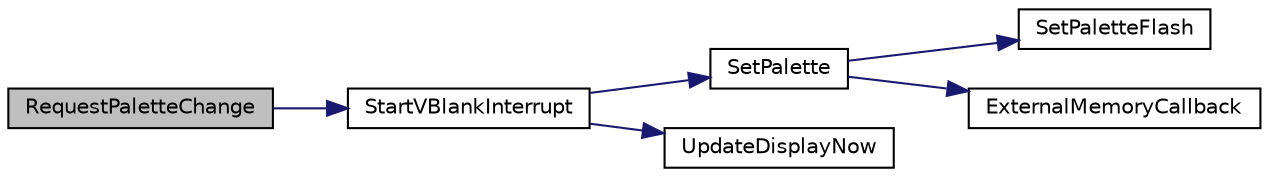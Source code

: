 digraph "RequestPaletteChange"
{
  edge [fontname="Helvetica",fontsize="10",labelfontname="Helvetica",labelfontsize="10"];
  node [fontname="Helvetica",fontsize="10",shape=record];
  rankdir="LR";
  Node1 [label="RequestPaletteChange",height=0.2,width=0.4,color="black", fillcolor="grey75", style="filled", fontcolor="black"];
  Node1 -> Node2 [color="midnightblue",fontsize="10",style="solid",fontname="Helvetica"];
  Node2 [label="StartVBlankInterrupt",height=0.2,width=0.4,color="black", fillcolor="white", style="filled",URL="$_palette_8c.html#aafc99fb00545763188038ccb970465b8"];
  Node2 -> Node3 [color="midnightblue",fontsize="10",style="solid",fontname="Helvetica"];
  Node3 [label="SetPalette",height=0.2,width=0.4,color="black", fillcolor="white", style="filled",URL="$_palette_8c.html#a4cd91e710974fcd3eead8f1667fee977"];
  Node3 -> Node4 [color="midnightblue",fontsize="10",style="solid",fontname="Helvetica"];
  Node4 [label="SetPaletteFlash",height=0.2,width=0.4,color="black", fillcolor="white", style="filled",URL="$mchp_gfx_drv_8c.html#a5b1160328a539357debe96458c181cb5"];
  Node3 -> Node5 [color="midnightblue",fontsize="10",style="solid",fontname="Helvetica"];
  Node5 [label="ExternalMemoryCallback",height=0.2,width=0.4,color="black", fillcolor="white", style="filled",URL="$_primitive_8h.html#ae99cb247f7820909774ce7f4d345fc55"];
  Node2 -> Node6 [color="midnightblue",fontsize="10",style="solid",fontname="Helvetica"];
  Node6 [label="UpdateDisplayNow",height=0.2,width=0.4,color="black", fillcolor="white", style="filled",URL="$mchp_gfx_drv_8c.html#a9a8ad1167b88569cdd7f8aafc4f48ba2"];
}
